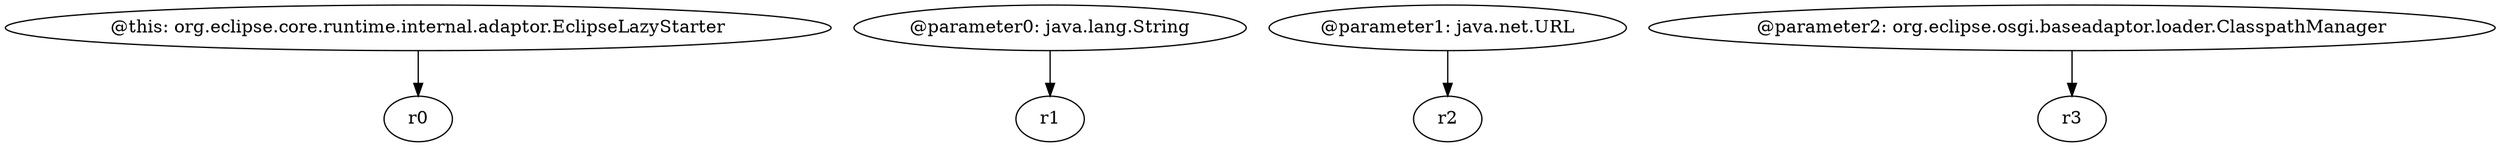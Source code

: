 digraph g {
0[label="@this: org.eclipse.core.runtime.internal.adaptor.EclipseLazyStarter"]
1[label="r0"]
0->1[label=""]
2[label="@parameter0: java.lang.String"]
3[label="r1"]
2->3[label=""]
4[label="@parameter1: java.net.URL"]
5[label="r2"]
4->5[label=""]
6[label="@parameter2: org.eclipse.osgi.baseadaptor.loader.ClasspathManager"]
7[label="r3"]
6->7[label=""]
}